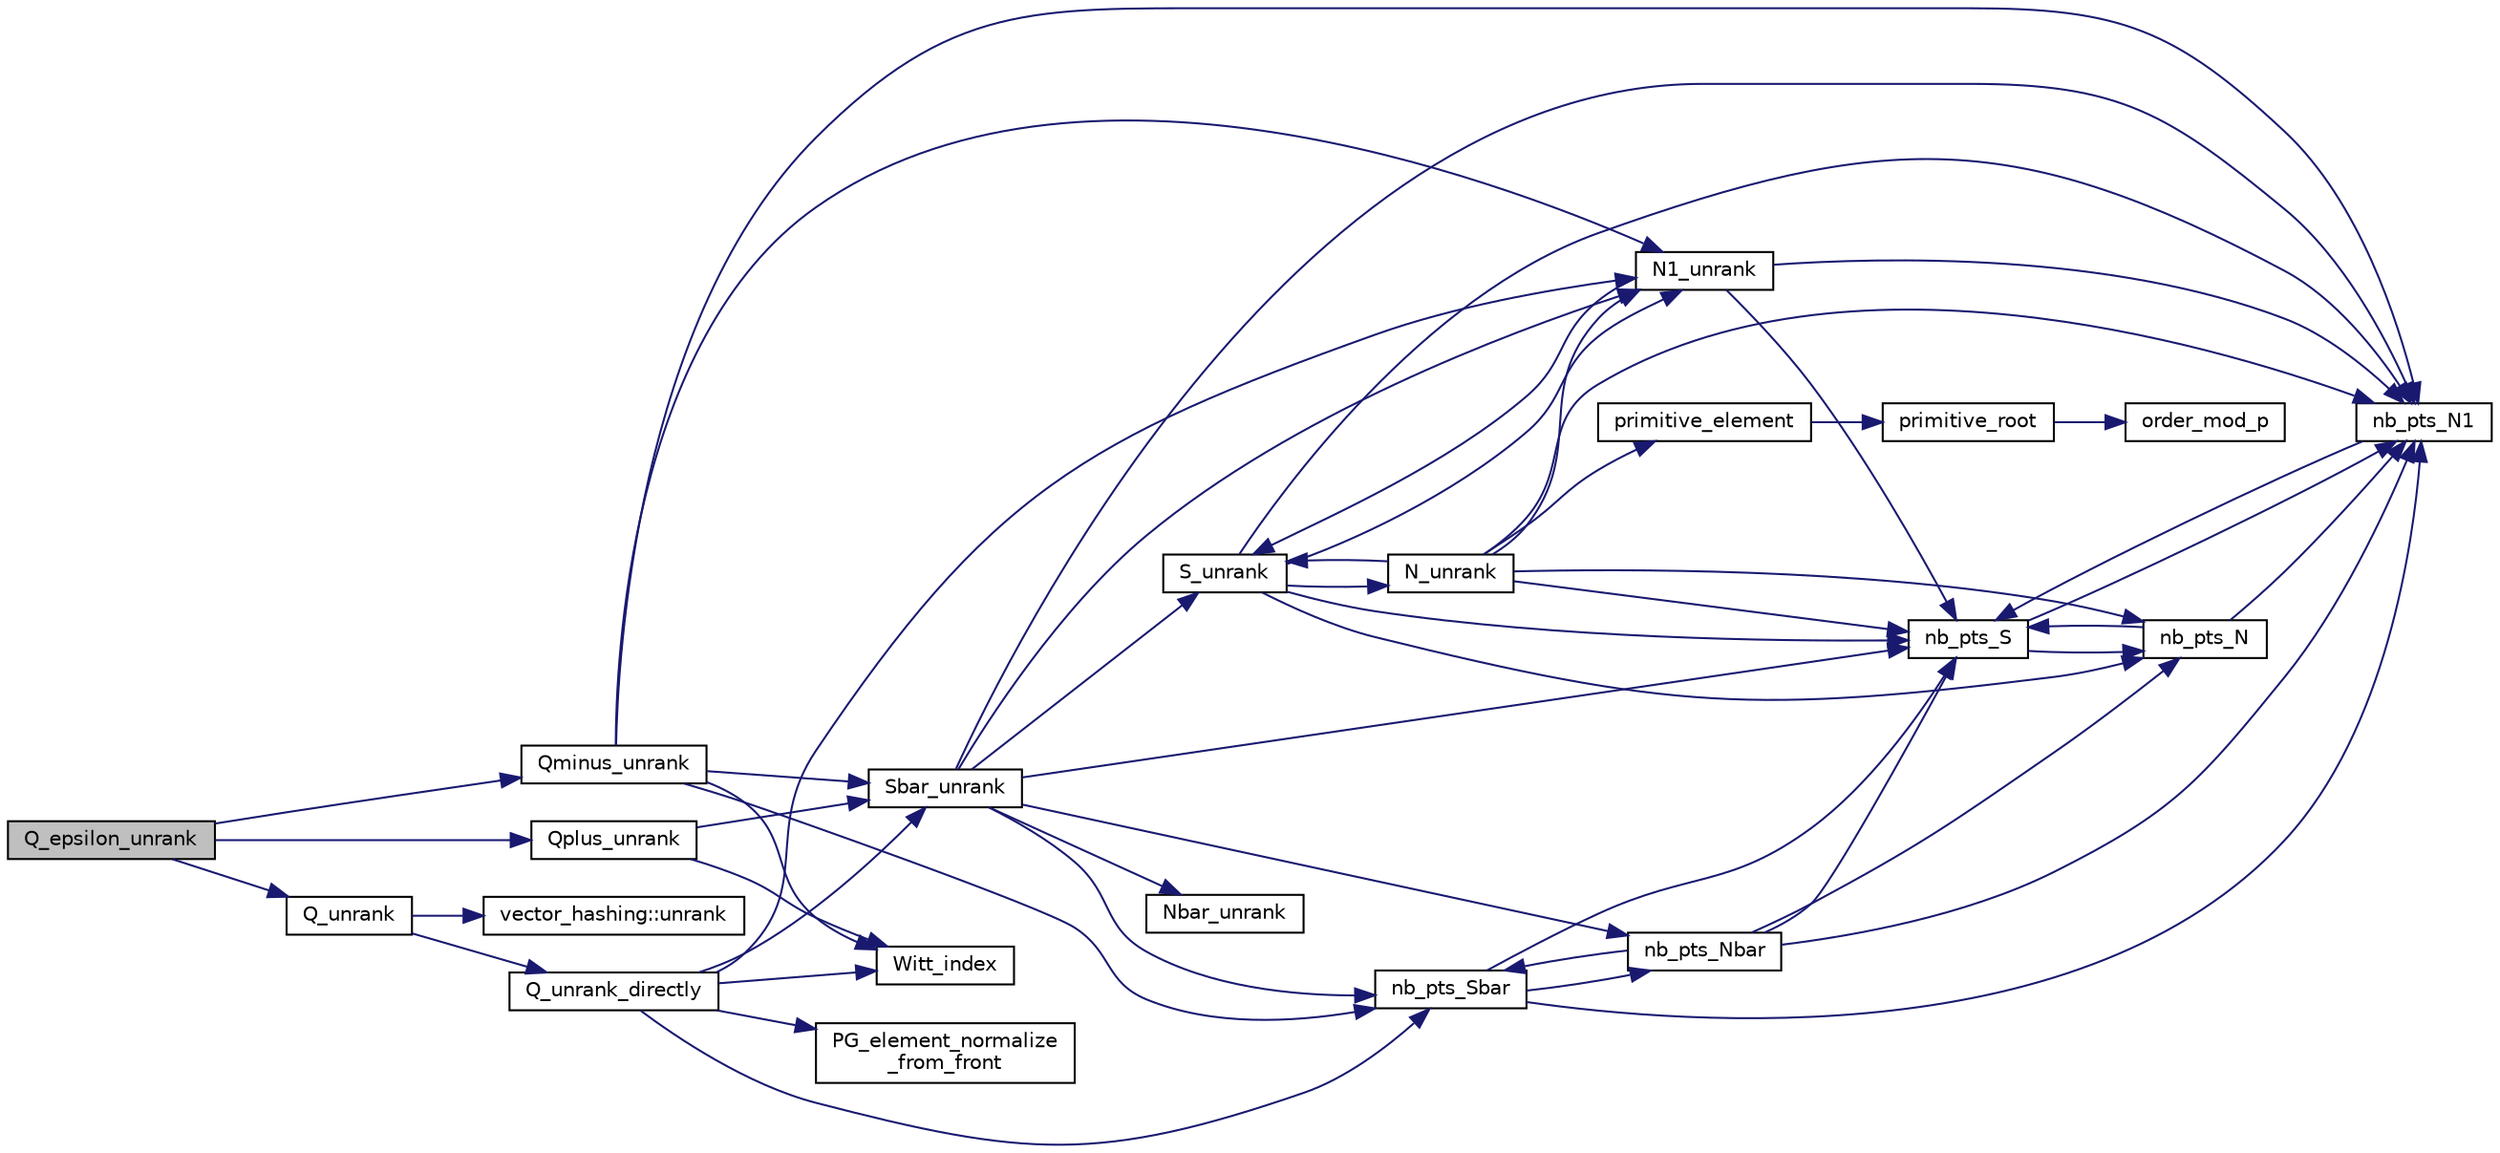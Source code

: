 digraph "Q_epsilon_unrank"
{
  edge [fontname="Helvetica",fontsize="10",labelfontname="Helvetica",labelfontsize="10"];
  node [fontname="Helvetica",fontsize="10",shape=record];
  rankdir="LR";
  Node15995 [label="Q_epsilon_unrank",height=0.2,width=0.4,color="black", fillcolor="grey75", style="filled", fontcolor="black"];
  Node15995 -> Node15996 [color="midnightblue",fontsize="10",style="solid",fontname="Helvetica"];
  Node15996 [label="Q_unrank",height=0.2,width=0.4,color="black", fillcolor="white", style="filled",URL="$db/da0/lib_2foundations_2geometry_2orthogonal__points_8_c.html#a6d02923d5b54ef796934e753e6f5b65b"];
  Node15996 -> Node15997 [color="midnightblue",fontsize="10",style="solid",fontname="Helvetica"];
  Node15997 [label="vector_hashing::unrank",height=0.2,width=0.4,color="black", fillcolor="white", style="filled",URL="$d8/daa/classvector__hashing.html#abbebd3a96a6d27a34b9b49af99e2ed3d"];
  Node15996 -> Node15998 [color="midnightblue",fontsize="10",style="solid",fontname="Helvetica"];
  Node15998 [label="Q_unrank_directly",height=0.2,width=0.4,color="black", fillcolor="white", style="filled",URL="$db/da0/lib_2foundations_2geometry_2orthogonal__points_8_c.html#a105e7e72249e78fcf0785c69099d90ce"];
  Node15998 -> Node15999 [color="midnightblue",fontsize="10",style="solid",fontname="Helvetica"];
  Node15999 [label="Witt_index",height=0.2,width=0.4,color="black", fillcolor="white", style="filled",URL="$db/da0/lib_2foundations_2geometry_2orthogonal__points_8_c.html#ab3483ecb9859a6758f82b5327da50534"];
  Node15998 -> Node16000 [color="midnightblue",fontsize="10",style="solid",fontname="Helvetica"];
  Node16000 [label="nb_pts_Sbar",height=0.2,width=0.4,color="black", fillcolor="white", style="filled",URL="$db/da0/lib_2foundations_2geometry_2orthogonal__points_8_c.html#a986dda26505c9934c771578b084f67cc"];
  Node16000 -> Node16001 [color="midnightblue",fontsize="10",style="solid",fontname="Helvetica"];
  Node16001 [label="nb_pts_S",height=0.2,width=0.4,color="black", fillcolor="white", style="filled",URL="$db/da0/lib_2foundations_2geometry_2orthogonal__points_8_c.html#a9bc3dec6e722644d182738102c3e04f3"];
  Node16001 -> Node16002 [color="midnightblue",fontsize="10",style="solid",fontname="Helvetica"];
  Node16002 [label="nb_pts_N",height=0.2,width=0.4,color="black", fillcolor="white", style="filled",URL="$db/da0/lib_2foundations_2geometry_2orthogonal__points_8_c.html#a93e16898c27b1d1c0a6405a7b0615ba6"];
  Node16002 -> Node16001 [color="midnightblue",fontsize="10",style="solid",fontname="Helvetica"];
  Node16002 -> Node16003 [color="midnightblue",fontsize="10",style="solid",fontname="Helvetica"];
  Node16003 [label="nb_pts_N1",height=0.2,width=0.4,color="black", fillcolor="white", style="filled",URL="$db/da0/lib_2foundations_2geometry_2orthogonal__points_8_c.html#ae0f2e1c76523db67b4ec9629ccc35bc6"];
  Node16003 -> Node16001 [color="midnightblue",fontsize="10",style="solid",fontname="Helvetica"];
  Node16001 -> Node16003 [color="midnightblue",fontsize="10",style="solid",fontname="Helvetica"];
  Node16000 -> Node16004 [color="midnightblue",fontsize="10",style="solid",fontname="Helvetica"];
  Node16004 [label="nb_pts_Nbar",height=0.2,width=0.4,color="black", fillcolor="white", style="filled",URL="$db/da0/lib_2foundations_2geometry_2orthogonal__points_8_c.html#a51b4684a176c6841fd3cd6c34c684c2c"];
  Node16004 -> Node16000 [color="midnightblue",fontsize="10",style="solid",fontname="Helvetica"];
  Node16004 -> Node16002 [color="midnightblue",fontsize="10",style="solid",fontname="Helvetica"];
  Node16004 -> Node16001 [color="midnightblue",fontsize="10",style="solid",fontname="Helvetica"];
  Node16004 -> Node16003 [color="midnightblue",fontsize="10",style="solid",fontname="Helvetica"];
  Node16000 -> Node16003 [color="midnightblue",fontsize="10",style="solid",fontname="Helvetica"];
  Node15998 -> Node16005 [color="midnightblue",fontsize="10",style="solid",fontname="Helvetica"];
  Node16005 [label="Sbar_unrank",height=0.2,width=0.4,color="black", fillcolor="white", style="filled",URL="$db/da0/lib_2foundations_2geometry_2orthogonal__points_8_c.html#a65d9b9ccfff12dd92f4f4e8360701c98"];
  Node16005 -> Node16000 [color="midnightblue",fontsize="10",style="solid",fontname="Helvetica"];
  Node16005 -> Node16001 [color="midnightblue",fontsize="10",style="solid",fontname="Helvetica"];
  Node16005 -> Node16006 [color="midnightblue",fontsize="10",style="solid",fontname="Helvetica"];
  Node16006 [label="S_unrank",height=0.2,width=0.4,color="black", fillcolor="white", style="filled",URL="$db/da0/lib_2foundations_2geometry_2orthogonal__points_8_c.html#a18964a35af25f1b4a85f4eaeb1543d92"];
  Node16006 -> Node16001 [color="midnightblue",fontsize="10",style="solid",fontname="Helvetica"];
  Node16006 -> Node16002 [color="midnightblue",fontsize="10",style="solid",fontname="Helvetica"];
  Node16006 -> Node16003 [color="midnightblue",fontsize="10",style="solid",fontname="Helvetica"];
  Node16006 -> Node16007 [color="midnightblue",fontsize="10",style="solid",fontname="Helvetica"];
  Node16007 [label="N_unrank",height=0.2,width=0.4,color="black", fillcolor="white", style="filled",URL="$db/da0/lib_2foundations_2geometry_2orthogonal__points_8_c.html#ab79724bd19da3bc1b383550113f9d7aa"];
  Node16007 -> Node16001 [color="midnightblue",fontsize="10",style="solid",fontname="Helvetica"];
  Node16007 -> Node16002 [color="midnightblue",fontsize="10",style="solid",fontname="Helvetica"];
  Node16007 -> Node16006 [color="midnightblue",fontsize="10",style="solid",fontname="Helvetica"];
  Node16007 -> Node16003 [color="midnightblue",fontsize="10",style="solid",fontname="Helvetica"];
  Node16007 -> Node16008 [color="midnightblue",fontsize="10",style="solid",fontname="Helvetica"];
  Node16008 [label="N1_unrank",height=0.2,width=0.4,color="black", fillcolor="white", style="filled",URL="$db/da0/lib_2foundations_2geometry_2orthogonal__points_8_c.html#aa9427e27f7f207c1baff3a34cc5d78cf"];
  Node16008 -> Node16001 [color="midnightblue",fontsize="10",style="solid",fontname="Helvetica"];
  Node16008 -> Node16003 [color="midnightblue",fontsize="10",style="solid",fontname="Helvetica"];
  Node16008 -> Node16006 [color="midnightblue",fontsize="10",style="solid",fontname="Helvetica"];
  Node16007 -> Node16009 [color="midnightblue",fontsize="10",style="solid",fontname="Helvetica"];
  Node16009 [label="primitive_element",height=0.2,width=0.4,color="black", fillcolor="white", style="filled",URL="$db/da0/lib_2foundations_2geometry_2orthogonal__points_8_c.html#a97350390ec02c8cd9f54751708e28768"];
  Node16009 -> Node16010 [color="midnightblue",fontsize="10",style="solid",fontname="Helvetica"];
  Node16010 [label="primitive_root",height=0.2,width=0.4,color="black", fillcolor="white", style="filled",URL="$de/dc5/algebra__and__number__theory_8h.html#a0b6f7619d12ff2c4e60b852b820b0972"];
  Node16010 -> Node16011 [color="midnightblue",fontsize="10",style="solid",fontname="Helvetica"];
  Node16011 [label="order_mod_p",height=0.2,width=0.4,color="black", fillcolor="white", style="filled",URL="$df/dda/number__theory_8_c.html#aa38aa7e68ab81726a4462995135456b2"];
  Node16006 -> Node16008 [color="midnightblue",fontsize="10",style="solid",fontname="Helvetica"];
  Node16005 -> Node16004 [color="midnightblue",fontsize="10",style="solid",fontname="Helvetica"];
  Node16005 -> Node16003 [color="midnightblue",fontsize="10",style="solid",fontname="Helvetica"];
  Node16005 -> Node16012 [color="midnightblue",fontsize="10",style="solid",fontname="Helvetica"];
  Node16012 [label="Nbar_unrank",height=0.2,width=0.4,color="black", fillcolor="white", style="filled",URL="$db/da0/lib_2foundations_2geometry_2orthogonal__points_8_c.html#ad641d8fb061c898a2c18266e263fb278"];
  Node16005 -> Node16008 [color="midnightblue",fontsize="10",style="solid",fontname="Helvetica"];
  Node15998 -> Node16013 [color="midnightblue",fontsize="10",style="solid",fontname="Helvetica"];
  Node16013 [label="PG_element_normalize\l_from_front",height=0.2,width=0.4,color="black", fillcolor="white", style="filled",URL="$d4/d67/geometry_8h.html#af675caf5f9975573455c8d93cb56bf95"];
  Node15998 -> Node16008 [color="midnightblue",fontsize="10",style="solid",fontname="Helvetica"];
  Node15995 -> Node16014 [color="midnightblue",fontsize="10",style="solid",fontname="Helvetica"];
  Node16014 [label="Qplus_unrank",height=0.2,width=0.4,color="black", fillcolor="white", style="filled",URL="$db/da0/lib_2foundations_2geometry_2orthogonal__points_8_c.html#ad50512edd586919700e033744b4a03c8"];
  Node16014 -> Node15999 [color="midnightblue",fontsize="10",style="solid",fontname="Helvetica"];
  Node16014 -> Node16005 [color="midnightblue",fontsize="10",style="solid",fontname="Helvetica"];
  Node15995 -> Node16015 [color="midnightblue",fontsize="10",style="solid",fontname="Helvetica"];
  Node16015 [label="Qminus_unrank",height=0.2,width=0.4,color="black", fillcolor="white", style="filled",URL="$db/da0/lib_2foundations_2geometry_2orthogonal__points_8_c.html#ac2dd18f435ab479095b836a483c12c7d"];
  Node16015 -> Node15999 [color="midnightblue",fontsize="10",style="solid",fontname="Helvetica"];
  Node16015 -> Node16000 [color="midnightblue",fontsize="10",style="solid",fontname="Helvetica"];
  Node16015 -> Node16005 [color="midnightblue",fontsize="10",style="solid",fontname="Helvetica"];
  Node16015 -> Node16003 [color="midnightblue",fontsize="10",style="solid",fontname="Helvetica"];
  Node16015 -> Node16008 [color="midnightblue",fontsize="10",style="solid",fontname="Helvetica"];
}
